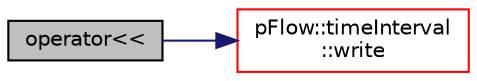digraph "operator&lt;&lt;"
{
 // LATEX_PDF_SIZE
  edge [fontname="Helvetica",fontsize="10",labelfontname="Helvetica",labelfontsize="10"];
  node [fontname="Helvetica",fontsize="10",shape=record];
  rankdir="LR";
  Node1 [label="operator\<\<",height=0.2,width=0.4,color="black", fillcolor="grey75", style="filled", fontcolor="black",tooltip=" "];
  Node1 -> Node2 [color="midnightblue",fontsize="10",style="solid",fontname="Helvetica"];
  Node2 [label="pFlow::timeInterval\l::write",height=0.2,width=0.4,color="red", fillcolor="white", style="filled",URL="$classpFlow_1_1timeInterval.html#a279dae2ee3345fbb2b31e5af9ec0a5b4",tooltip=" "];
}
